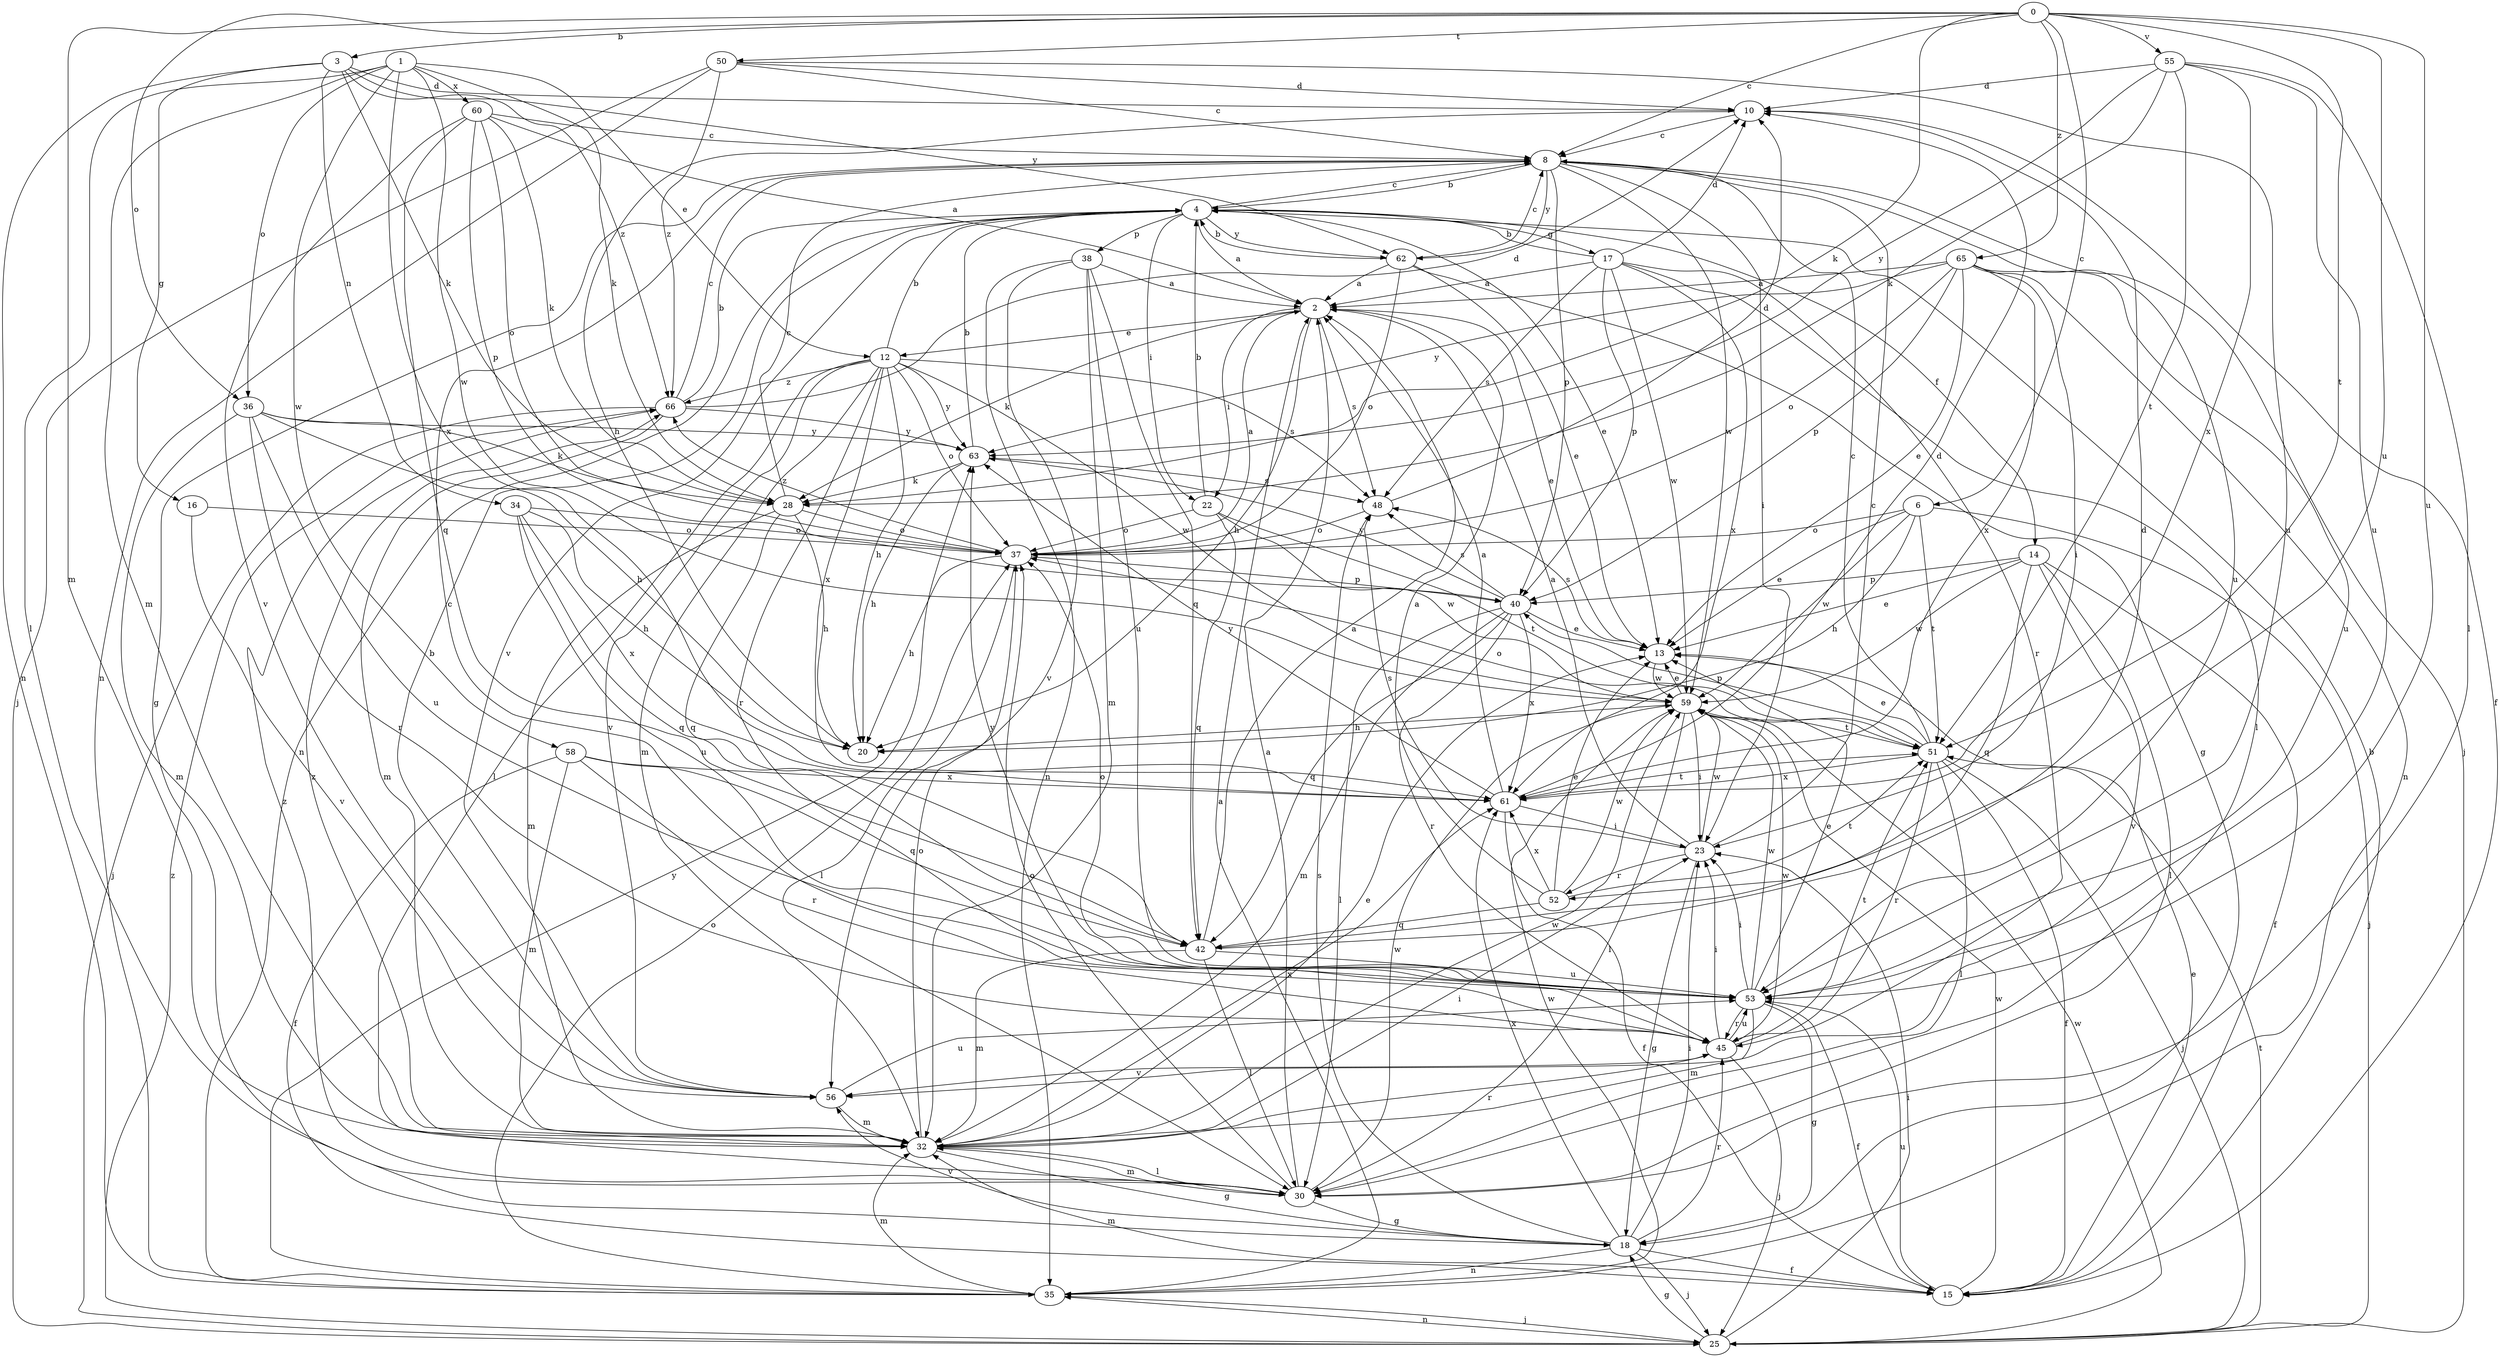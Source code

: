 strict digraph  {
0;
1;
2;
3;
4;
6;
8;
10;
12;
13;
14;
15;
16;
17;
18;
20;
22;
23;
25;
28;
30;
32;
34;
35;
36;
37;
38;
40;
42;
45;
48;
50;
51;
52;
53;
55;
56;
58;
59;
60;
61;
62;
63;
65;
66;
0 -> 3  [label=b];
0 -> 6  [label=c];
0 -> 8  [label=c];
0 -> 28  [label=k];
0 -> 32  [label=m];
0 -> 36  [label=o];
0 -> 50  [label=t];
0 -> 51  [label=t];
0 -> 52  [label=u];
0 -> 53  [label=u];
0 -> 55  [label=v];
0 -> 65  [label=z];
1 -> 12  [label=e];
1 -> 28  [label=k];
1 -> 30  [label=l];
1 -> 32  [label=m];
1 -> 36  [label=o];
1 -> 58  [label=w];
1 -> 59  [label=w];
1 -> 60  [label=x];
1 -> 61  [label=x];
2 -> 12  [label=e];
2 -> 13  [label=e];
2 -> 20  [label=h];
2 -> 22  [label=i];
2 -> 28  [label=k];
2 -> 48  [label=s];
3 -> 10  [label=d];
3 -> 16  [label=g];
3 -> 28  [label=k];
3 -> 34  [label=n];
3 -> 35  [label=n];
3 -> 62  [label=y];
3 -> 66  [label=z];
4 -> 2  [label=a];
4 -> 8  [label=c];
4 -> 13  [label=e];
4 -> 14  [label=f];
4 -> 17  [label=g];
4 -> 22  [label=i];
4 -> 35  [label=n];
4 -> 38  [label=p];
4 -> 56  [label=v];
4 -> 62  [label=y];
6 -> 13  [label=e];
6 -> 20  [label=h];
6 -> 25  [label=j];
6 -> 37  [label=o];
6 -> 51  [label=t];
6 -> 59  [label=w];
8 -> 4  [label=b];
8 -> 18  [label=g];
8 -> 23  [label=i];
8 -> 25  [label=j];
8 -> 40  [label=p];
8 -> 53  [label=u];
8 -> 59  [label=w];
8 -> 62  [label=y];
10 -> 8  [label=c];
10 -> 15  [label=f];
10 -> 20  [label=h];
12 -> 4  [label=b];
12 -> 20  [label=h];
12 -> 30  [label=l];
12 -> 32  [label=m];
12 -> 37  [label=o];
12 -> 45  [label=r];
12 -> 48  [label=s];
12 -> 56  [label=v];
12 -> 59  [label=w];
12 -> 61  [label=x];
12 -> 63  [label=y];
12 -> 66  [label=z];
13 -> 48  [label=s];
13 -> 59  [label=w];
14 -> 13  [label=e];
14 -> 15  [label=f];
14 -> 30  [label=l];
14 -> 40  [label=p];
14 -> 42  [label=q];
14 -> 56  [label=v];
14 -> 59  [label=w];
15 -> 4  [label=b];
15 -> 13  [label=e];
15 -> 32  [label=m];
15 -> 53  [label=u];
15 -> 59  [label=w];
16 -> 37  [label=o];
16 -> 56  [label=v];
17 -> 2  [label=a];
17 -> 4  [label=b];
17 -> 10  [label=d];
17 -> 30  [label=l];
17 -> 40  [label=p];
17 -> 45  [label=r];
17 -> 48  [label=s];
17 -> 59  [label=w];
17 -> 61  [label=x];
18 -> 15  [label=f];
18 -> 23  [label=i];
18 -> 25  [label=j];
18 -> 35  [label=n];
18 -> 45  [label=r];
18 -> 48  [label=s];
18 -> 56  [label=v];
18 -> 61  [label=x];
22 -> 4  [label=b];
22 -> 37  [label=o];
22 -> 42  [label=q];
22 -> 51  [label=t];
22 -> 59  [label=w];
23 -> 2  [label=a];
23 -> 8  [label=c];
23 -> 18  [label=g];
23 -> 48  [label=s];
23 -> 59  [label=w];
23 -> 52  [label=r];
25 -> 18  [label=g];
25 -> 23  [label=i];
25 -> 35  [label=n];
25 -> 51  [label=t];
25 -> 59  [label=w];
25 -> 66  [label=z];
28 -> 8  [label=c];
28 -> 20  [label=h];
28 -> 32  [label=m];
28 -> 37  [label=o];
28 -> 42  [label=q];
30 -> 2  [label=a];
30 -> 18  [label=g];
30 -> 32  [label=m];
30 -> 37  [label=o];
30 -> 59  [label=w];
30 -> 66  [label=z];
32 -> 13  [label=e];
32 -> 18  [label=g];
32 -> 23  [label=i];
32 -> 30  [label=l];
32 -> 37  [label=o];
32 -> 45  [label=r];
32 -> 59  [label=w];
32 -> 61  [label=x];
32 -> 66  [label=z];
34 -> 20  [label=h];
34 -> 37  [label=o];
34 -> 42  [label=q];
34 -> 53  [label=u];
34 -> 61  [label=x];
35 -> 2  [label=a];
35 -> 25  [label=j];
35 -> 32  [label=m];
35 -> 37  [label=o];
35 -> 59  [label=w];
35 -> 63  [label=y];
36 -> 20  [label=h];
36 -> 28  [label=k];
36 -> 32  [label=m];
36 -> 45  [label=r];
36 -> 53  [label=u];
36 -> 63  [label=y];
37 -> 2  [label=a];
37 -> 20  [label=h];
37 -> 30  [label=l];
37 -> 40  [label=p];
37 -> 66  [label=z];
38 -> 2  [label=a];
38 -> 32  [label=m];
38 -> 35  [label=n];
38 -> 42  [label=q];
38 -> 53  [label=u];
38 -> 56  [label=v];
40 -> 13  [label=e];
40 -> 30  [label=l];
40 -> 32  [label=m];
40 -> 42  [label=q];
40 -> 45  [label=r];
40 -> 48  [label=s];
40 -> 61  [label=x];
40 -> 63  [label=y];
42 -> 2  [label=a];
42 -> 10  [label=d];
42 -> 30  [label=l];
42 -> 32  [label=m];
42 -> 53  [label=u];
45 -> 8  [label=c];
45 -> 23  [label=i];
45 -> 25  [label=j];
45 -> 51  [label=t];
45 -> 53  [label=u];
45 -> 56  [label=v];
45 -> 59  [label=w];
48 -> 10  [label=d];
48 -> 37  [label=o];
50 -> 8  [label=c];
50 -> 10  [label=d];
50 -> 25  [label=j];
50 -> 35  [label=n];
50 -> 53  [label=u];
50 -> 66  [label=z];
51 -> 8  [label=c];
51 -> 13  [label=e];
51 -> 15  [label=f];
51 -> 25  [label=j];
51 -> 30  [label=l];
51 -> 37  [label=o];
51 -> 40  [label=p];
51 -> 45  [label=r];
51 -> 61  [label=x];
52 -> 2  [label=a];
52 -> 13  [label=e];
52 -> 42  [label=q];
52 -> 51  [label=t];
52 -> 59  [label=w];
52 -> 61  [label=x];
53 -> 13  [label=e];
53 -> 15  [label=f];
53 -> 18  [label=g];
53 -> 23  [label=i];
53 -> 32  [label=m];
53 -> 37  [label=o];
53 -> 45  [label=r];
53 -> 59  [label=w];
53 -> 63  [label=y];
55 -> 10  [label=d];
55 -> 28  [label=k];
55 -> 30  [label=l];
55 -> 51  [label=t];
55 -> 53  [label=u];
55 -> 61  [label=x];
55 -> 63  [label=y];
56 -> 4  [label=b];
56 -> 32  [label=m];
56 -> 53  [label=u];
58 -> 15  [label=f];
58 -> 32  [label=m];
58 -> 42  [label=q];
58 -> 45  [label=r];
58 -> 61  [label=x];
59 -> 13  [label=e];
59 -> 20  [label=h];
59 -> 23  [label=i];
59 -> 30  [label=l];
59 -> 51  [label=t];
60 -> 2  [label=a];
60 -> 8  [label=c];
60 -> 28  [label=k];
60 -> 37  [label=o];
60 -> 40  [label=p];
60 -> 42  [label=q];
60 -> 56  [label=v];
61 -> 2  [label=a];
61 -> 10  [label=d];
61 -> 15  [label=f];
61 -> 23  [label=i];
61 -> 51  [label=t];
61 -> 63  [label=y];
62 -> 2  [label=a];
62 -> 4  [label=b];
62 -> 8  [label=c];
62 -> 13  [label=e];
62 -> 18  [label=g];
62 -> 37  [label=o];
63 -> 4  [label=b];
63 -> 20  [label=h];
63 -> 28  [label=k];
63 -> 48  [label=s];
65 -> 2  [label=a];
65 -> 13  [label=e];
65 -> 23  [label=i];
65 -> 35  [label=n];
65 -> 37  [label=o];
65 -> 40  [label=p];
65 -> 53  [label=u];
65 -> 61  [label=x];
65 -> 63  [label=y];
66 -> 4  [label=b];
66 -> 8  [label=c];
66 -> 10  [label=d];
66 -> 25  [label=j];
66 -> 32  [label=m];
66 -> 63  [label=y];
}
